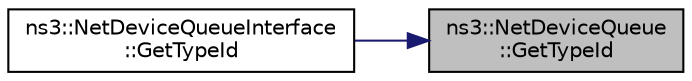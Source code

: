 digraph "ns3::NetDeviceQueue::GetTypeId"
{
 // LATEX_PDF_SIZE
  edge [fontname="Helvetica",fontsize="10",labelfontname="Helvetica",labelfontsize="10"];
  node [fontname="Helvetica",fontsize="10",shape=record];
  rankdir="RL";
  Node1 [label="ns3::NetDeviceQueue\l::GetTypeId",height=0.2,width=0.4,color="black", fillcolor="grey75", style="filled", fontcolor="black",tooltip="Get the type ID."];
  Node1 -> Node2 [dir="back",color="midnightblue",fontsize="10",style="solid",fontname="Helvetica"];
  Node2 [label="ns3::NetDeviceQueueInterface\l::GetTypeId",height=0.2,width=0.4,color="black", fillcolor="white", style="filled",URL="$classns3_1_1_net_device_queue_interface.html#a7916804b203f7bfa3b31928464265e9d",tooltip="Get the type ID."];
}
